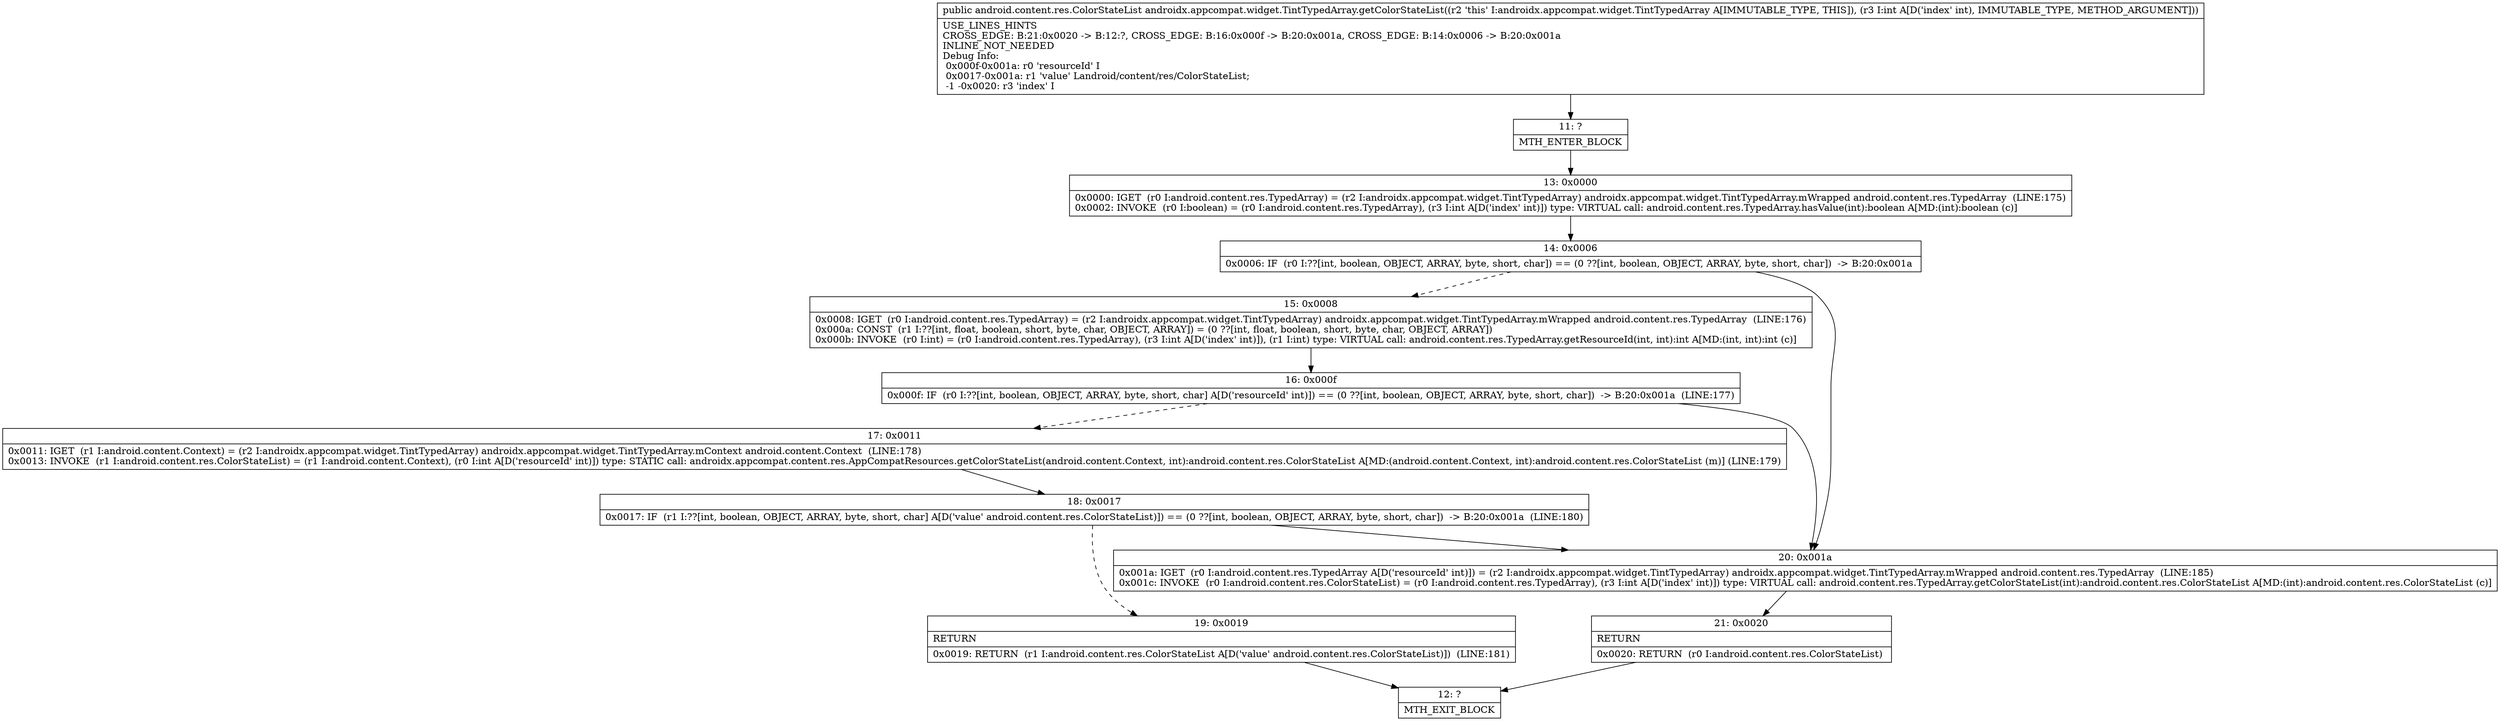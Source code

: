 digraph "CFG forandroidx.appcompat.widget.TintTypedArray.getColorStateList(I)Landroid\/content\/res\/ColorStateList;" {
Node_11 [shape=record,label="{11\:\ ?|MTH_ENTER_BLOCK\l}"];
Node_13 [shape=record,label="{13\:\ 0x0000|0x0000: IGET  (r0 I:android.content.res.TypedArray) = (r2 I:androidx.appcompat.widget.TintTypedArray) androidx.appcompat.widget.TintTypedArray.mWrapped android.content.res.TypedArray  (LINE:175)\l0x0002: INVOKE  (r0 I:boolean) = (r0 I:android.content.res.TypedArray), (r3 I:int A[D('index' int)]) type: VIRTUAL call: android.content.res.TypedArray.hasValue(int):boolean A[MD:(int):boolean (c)]\l}"];
Node_14 [shape=record,label="{14\:\ 0x0006|0x0006: IF  (r0 I:??[int, boolean, OBJECT, ARRAY, byte, short, char]) == (0 ??[int, boolean, OBJECT, ARRAY, byte, short, char])  \-\> B:20:0x001a \l}"];
Node_15 [shape=record,label="{15\:\ 0x0008|0x0008: IGET  (r0 I:android.content.res.TypedArray) = (r2 I:androidx.appcompat.widget.TintTypedArray) androidx.appcompat.widget.TintTypedArray.mWrapped android.content.res.TypedArray  (LINE:176)\l0x000a: CONST  (r1 I:??[int, float, boolean, short, byte, char, OBJECT, ARRAY]) = (0 ??[int, float, boolean, short, byte, char, OBJECT, ARRAY]) \l0x000b: INVOKE  (r0 I:int) = (r0 I:android.content.res.TypedArray), (r3 I:int A[D('index' int)]), (r1 I:int) type: VIRTUAL call: android.content.res.TypedArray.getResourceId(int, int):int A[MD:(int, int):int (c)]\l}"];
Node_16 [shape=record,label="{16\:\ 0x000f|0x000f: IF  (r0 I:??[int, boolean, OBJECT, ARRAY, byte, short, char] A[D('resourceId' int)]) == (0 ??[int, boolean, OBJECT, ARRAY, byte, short, char])  \-\> B:20:0x001a  (LINE:177)\l}"];
Node_17 [shape=record,label="{17\:\ 0x0011|0x0011: IGET  (r1 I:android.content.Context) = (r2 I:androidx.appcompat.widget.TintTypedArray) androidx.appcompat.widget.TintTypedArray.mContext android.content.Context  (LINE:178)\l0x0013: INVOKE  (r1 I:android.content.res.ColorStateList) = (r1 I:android.content.Context), (r0 I:int A[D('resourceId' int)]) type: STATIC call: androidx.appcompat.content.res.AppCompatResources.getColorStateList(android.content.Context, int):android.content.res.ColorStateList A[MD:(android.content.Context, int):android.content.res.ColorStateList (m)] (LINE:179)\l}"];
Node_18 [shape=record,label="{18\:\ 0x0017|0x0017: IF  (r1 I:??[int, boolean, OBJECT, ARRAY, byte, short, char] A[D('value' android.content.res.ColorStateList)]) == (0 ??[int, boolean, OBJECT, ARRAY, byte, short, char])  \-\> B:20:0x001a  (LINE:180)\l}"];
Node_19 [shape=record,label="{19\:\ 0x0019|RETURN\l|0x0019: RETURN  (r1 I:android.content.res.ColorStateList A[D('value' android.content.res.ColorStateList)])  (LINE:181)\l}"];
Node_12 [shape=record,label="{12\:\ ?|MTH_EXIT_BLOCK\l}"];
Node_20 [shape=record,label="{20\:\ 0x001a|0x001a: IGET  (r0 I:android.content.res.TypedArray A[D('resourceId' int)]) = (r2 I:androidx.appcompat.widget.TintTypedArray) androidx.appcompat.widget.TintTypedArray.mWrapped android.content.res.TypedArray  (LINE:185)\l0x001c: INVOKE  (r0 I:android.content.res.ColorStateList) = (r0 I:android.content.res.TypedArray), (r3 I:int A[D('index' int)]) type: VIRTUAL call: android.content.res.TypedArray.getColorStateList(int):android.content.res.ColorStateList A[MD:(int):android.content.res.ColorStateList (c)]\l}"];
Node_21 [shape=record,label="{21\:\ 0x0020|RETURN\l|0x0020: RETURN  (r0 I:android.content.res.ColorStateList) \l}"];
MethodNode[shape=record,label="{public android.content.res.ColorStateList androidx.appcompat.widget.TintTypedArray.getColorStateList((r2 'this' I:androidx.appcompat.widget.TintTypedArray A[IMMUTABLE_TYPE, THIS]), (r3 I:int A[D('index' int), IMMUTABLE_TYPE, METHOD_ARGUMENT]))  | USE_LINES_HINTS\lCROSS_EDGE: B:21:0x0020 \-\> B:12:?, CROSS_EDGE: B:16:0x000f \-\> B:20:0x001a, CROSS_EDGE: B:14:0x0006 \-\> B:20:0x001a\lINLINE_NOT_NEEDED\lDebug Info:\l  0x000f\-0x001a: r0 'resourceId' I\l  0x0017\-0x001a: r1 'value' Landroid\/content\/res\/ColorStateList;\l  \-1 \-0x0020: r3 'index' I\l}"];
MethodNode -> Node_11;Node_11 -> Node_13;
Node_13 -> Node_14;
Node_14 -> Node_15[style=dashed];
Node_14 -> Node_20;
Node_15 -> Node_16;
Node_16 -> Node_17[style=dashed];
Node_16 -> Node_20;
Node_17 -> Node_18;
Node_18 -> Node_19[style=dashed];
Node_18 -> Node_20;
Node_19 -> Node_12;
Node_20 -> Node_21;
Node_21 -> Node_12;
}

